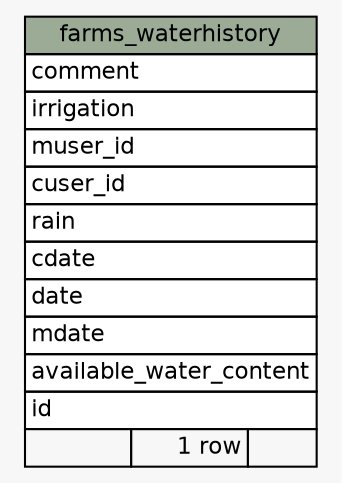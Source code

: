 // dot 2.34.0 on Mac OS X 10.9.1
// SchemaSpy rev Unknown
digraph "farms_waterhistory" {
  graph [
    rankdir="RL"
    bgcolor="#f7f7f7"
    nodesep="0.18"
    ranksep="0.46"
    fontname="Helvetica"
    fontsize="11"
  ];
  node [
    fontname="Helvetica"
    fontsize="11"
    shape="plaintext"
  ];
  edge [
    arrowsize="0.8"
  ];
  "farms_waterhistory" [
    label=<
    <TABLE BORDER="0" CELLBORDER="1" CELLSPACING="0" BGCOLOR="#ffffff">
      <TR><TD COLSPAN="3" BGCOLOR="#9bab96" ALIGN="CENTER">farms_waterhistory</TD></TR>
      <TR><TD PORT="comment" COLSPAN="3" ALIGN="LEFT">comment</TD></TR>
      <TR><TD PORT="irrigation" COLSPAN="3" ALIGN="LEFT">irrigation</TD></TR>
      <TR><TD PORT="muser_id" COLSPAN="3" ALIGN="LEFT">muser_id</TD></TR>
      <TR><TD PORT="cuser_id" COLSPAN="3" ALIGN="LEFT">cuser_id</TD></TR>
      <TR><TD PORT="rain" COLSPAN="3" ALIGN="LEFT">rain</TD></TR>
      <TR><TD PORT="cdate" COLSPAN="3" ALIGN="LEFT">cdate</TD></TR>
      <TR><TD PORT="date" COLSPAN="3" ALIGN="LEFT">date</TD></TR>
      <TR><TD PORT="mdate" COLSPAN="3" ALIGN="LEFT">mdate</TD></TR>
      <TR><TD PORT="available_water_content" COLSPAN="3" ALIGN="LEFT">available_water_content</TD></TR>
      <TR><TD PORT="id" COLSPAN="3" ALIGN="LEFT">id</TD></TR>
      <TR><TD ALIGN="LEFT" BGCOLOR="#f7f7f7">  </TD><TD ALIGN="RIGHT" BGCOLOR="#f7f7f7">1 row</TD><TD ALIGN="RIGHT" BGCOLOR="#f7f7f7">  </TD></TR>
    </TABLE>>
    URL="tables/farms_waterhistory.html"
    tooltip="farms_waterhistory"
  ];
}
